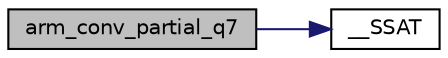 digraph "arm_conv_partial_q7"
{
 // LATEX_PDF_SIZE
  edge [fontname="Helvetica",fontsize="10",labelfontname="Helvetica",labelfontsize="10"];
  node [fontname="Helvetica",fontsize="10",shape=record];
  rankdir="LR";
  Node1 [label="arm_conv_partial_q7",height=0.2,width=0.4,color="black", fillcolor="grey75", style="filled", fontcolor="black",tooltip="Partial convolution of Q7 sequences."];
  Node1 -> Node2 [color="midnightblue",fontsize="10",style="solid",fontname="Helvetica"];
  Node2 [label="__SSAT",height=0.2,width=0.4,color="black", fillcolor="white", style="filled",URL="$group___c_m_s_i_s___core___instruction_interface.html#ga372c0535573dde3e37f0f08c774a3487",tooltip="Signed Saturate."];
}
